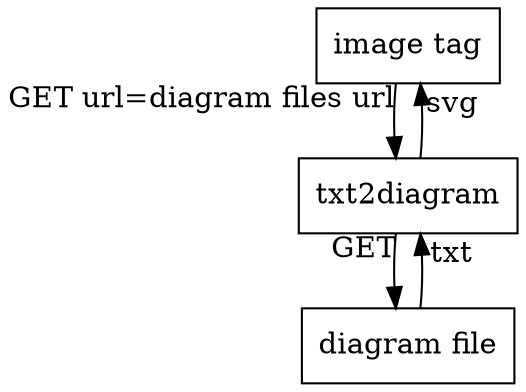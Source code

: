 
digraph flow {
  
  node [shape=box];
  imgTag [label="image tag"];
  txt2diagram [label="txt2diagram"];
  file [label="diagram file"];

  imgTag -> txt2diagram [taillabel="GET url=diagram files url"]
  txt2diagram -> file [taillabel="GET"]
  file -> txt2diagram [taillabel="txt" labeldistance=3]
  txt2diagram -> imgTag [taillabel="svg" labeldistance=3]
}
